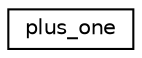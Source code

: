 digraph "Graphical Class Hierarchy"
{
  edge [fontname="Helvetica",fontsize="10",labelfontname="Helvetica",labelfontsize="10"];
  node [fontname="Helvetica",fontsize="10",shape=record];
  rankdir="LR";
  Node0 [label="plus_one",height=0.2,width=0.4,color="black", fillcolor="white", style="filled",URL="$structplus__one.html"];
}
